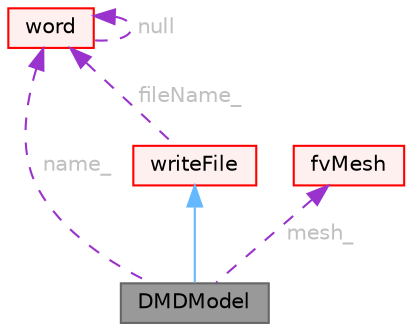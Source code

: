 digraph "DMDModel"
{
 // LATEX_PDF_SIZE
  bgcolor="transparent";
  edge [fontname=Helvetica,fontsize=10,labelfontname=Helvetica,labelfontsize=10];
  node [fontname=Helvetica,fontsize=10,shape=box,height=0.2,width=0.4];
  Node1 [id="Node000001",label="DMDModel",height=0.2,width=0.4,color="gray40", fillcolor="grey60", style="filled", fontcolor="black",tooltip="Abstract base class for DMD models to handle DMD characteristics for the DMD function object."];
  Node2 -> Node1 [id="edge1_Node000001_Node000002",dir="back",color="steelblue1",style="solid",tooltip=" "];
  Node2 [id="Node000002",label="writeFile",height=0.2,width=0.4,color="red", fillcolor="#FFF0F0", style="filled",URL="$classFoam_1_1functionObjects_1_1writeFile.html",tooltip="Base class for writing single files from the function objects."];
  Node15 -> Node2 [id="edge2_Node000002_Node000015",dir="back",color="darkorchid3",style="dashed",tooltip=" ",label=" fileName_",fontcolor="grey" ];
  Node15 [id="Node000015",label="word",height=0.2,width=0.4,color="red", fillcolor="#FFF0F0", style="filled",URL="$classFoam_1_1word.html",tooltip="A class for handling words, derived from Foam::string."];
  Node15 -> Node15 [id="edge3_Node000015_Node000015",dir="back",color="darkorchid3",style="dashed",tooltip=" ",label=" null",fontcolor="grey" ];
  Node18 -> Node1 [id="edge4_Node000001_Node000018",dir="back",color="darkorchid3",style="dashed",tooltip=" ",label=" mesh_",fontcolor="grey" ];
  Node18 [id="Node000018",label="fvMesh",height=0.2,width=0.4,color="red", fillcolor="#FFF0F0", style="filled",URL="$classFoam_1_1fvMesh.html",tooltip="Mesh data needed to do the Finite Volume discretisation."];
  Node15 -> Node1 [id="edge5_Node000001_Node000015",dir="back",color="darkorchid3",style="dashed",tooltip=" ",label=" name_",fontcolor="grey" ];
}
